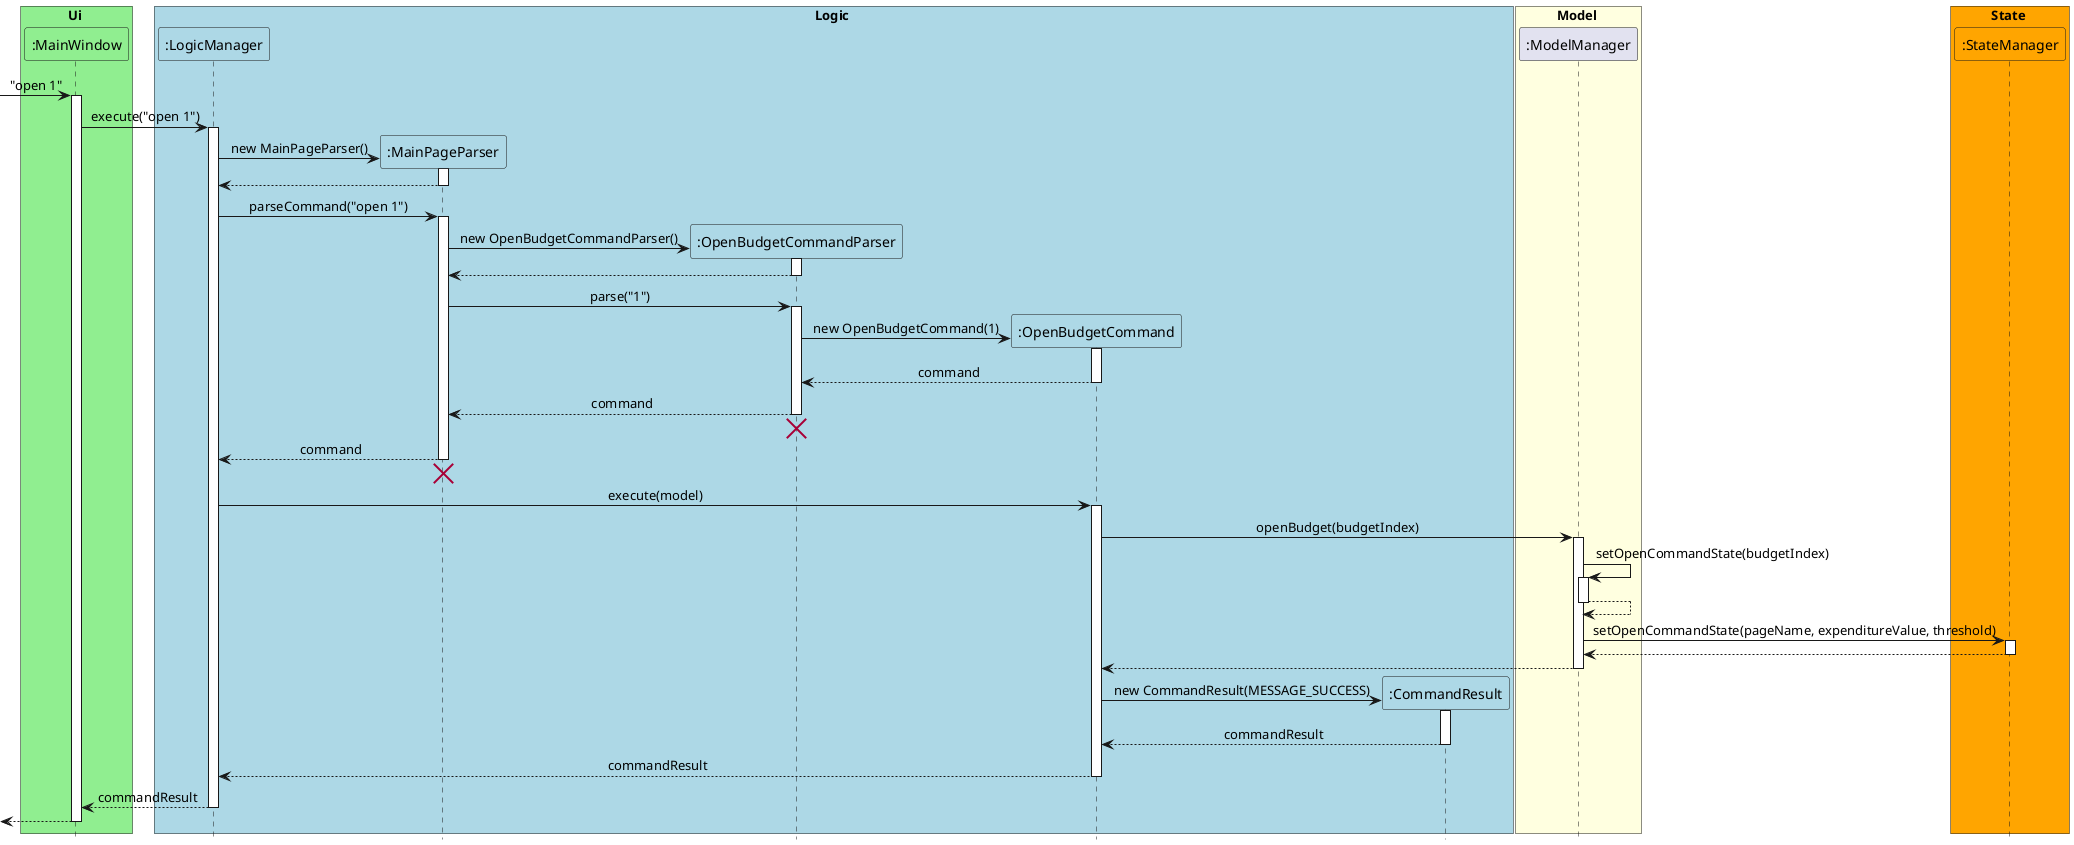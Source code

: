 @startuml

skinparam Sequence {
    MessageAlign center
}

hide footbox

box Ui #LightGreen
participant ":MainWindow" as MainWindow #LightGreen
end box

box Logic #LightBlue
participant ":LogicManager" as LogicManager #LightBlue
participant ":MainPageParser" as MainPageParser #LightBlue
participant ":OpenBudgetCommandParser" as OpenBudgetCommandParser #LightBlue
participant ":OpenBudgetCommand" as OpenBudgetCommand #LightBlue
participant ":CommandResult" as CommandResult #LightBlue
end box

box Model #LightYellow
participant ":ModelManager" as ModelManager
end box

box State #Orange
participant ":StateManager" as StateManager #Orange
end box

[-> MainWindow : "open 1"
activate MainWindow

MainWindow -> LogicManager : execute("open 1")
activate LogicManager

create MainPageParser
LogicManager -> MainPageParser : new MainPageParser()
activate MainPageParser
MainPageParser --> LogicManager
deactivate MainPageParser

LogicManager -> MainPageParser : parseCommand("open 1")
activate MainPageParser

create OpenBudgetCommandParser
MainPageParser -> OpenBudgetCommandParser : new OpenBudgetCommandParser()
activate OpenBudgetCommandParser

OpenBudgetCommandParser --> MainPageParser
deactivate OpenBudgetCommandParser

MainPageParser -> OpenBudgetCommandParser : parse("1")
activate OpenBudgetCommandParser

create OpenBudgetCommand
OpenBudgetCommandParser -> OpenBudgetCommand : new OpenBudgetCommand(1)
activate OpenBudgetCommand

OpenBudgetCommand --> OpenBudgetCommandParser : command
deactivate OpenBudgetCommand

OpenBudgetCommandParser --> MainPageParser : command
deactivate OpenBudgetCommandParser
OpenBudgetCommandParser -[hidden]-> MainPageParser
destroy OpenBudgetCommandParser

MainPageParser --> LogicManager : command
deactivate MainPageParser
MainPageParser -[hidden]-> LogicManager
destroy MainPageParser

LogicManager -> OpenBudgetCommand : execute(model)
activate OpenBudgetCommand

OpenBudgetCommand -> ModelManager : openBudget(budgetIndex)
activate ModelManager

ModelManager -> ModelManager : setOpenCommandState(budgetIndex)
activate ModelManager
ModelManager --> ModelManager
deactivate ModelManager

ModelManager -> StateManager : setOpenCommandState(pageName, expenditureValue, threshold)
activate StateManager

StateManager --> ModelManager
deactivate StateManager

ModelManager --> OpenBudgetCommand
deactivate ModelManager

create CommandResult
OpenBudgetCommand -> CommandResult : new CommandResult(MESSAGE_SUCCESS)
activate CommandResult

CommandResult --> OpenBudgetCommand : commandResult
deactivate CommandResult

OpenBudgetCommand --> LogicManager : commandResult
deactivate OpenBudgetCommand

LogicManager --> MainWindow : commandResult
deactivate LogicManager

[<--MainWindow
deactivate MainWindow
@enduml

